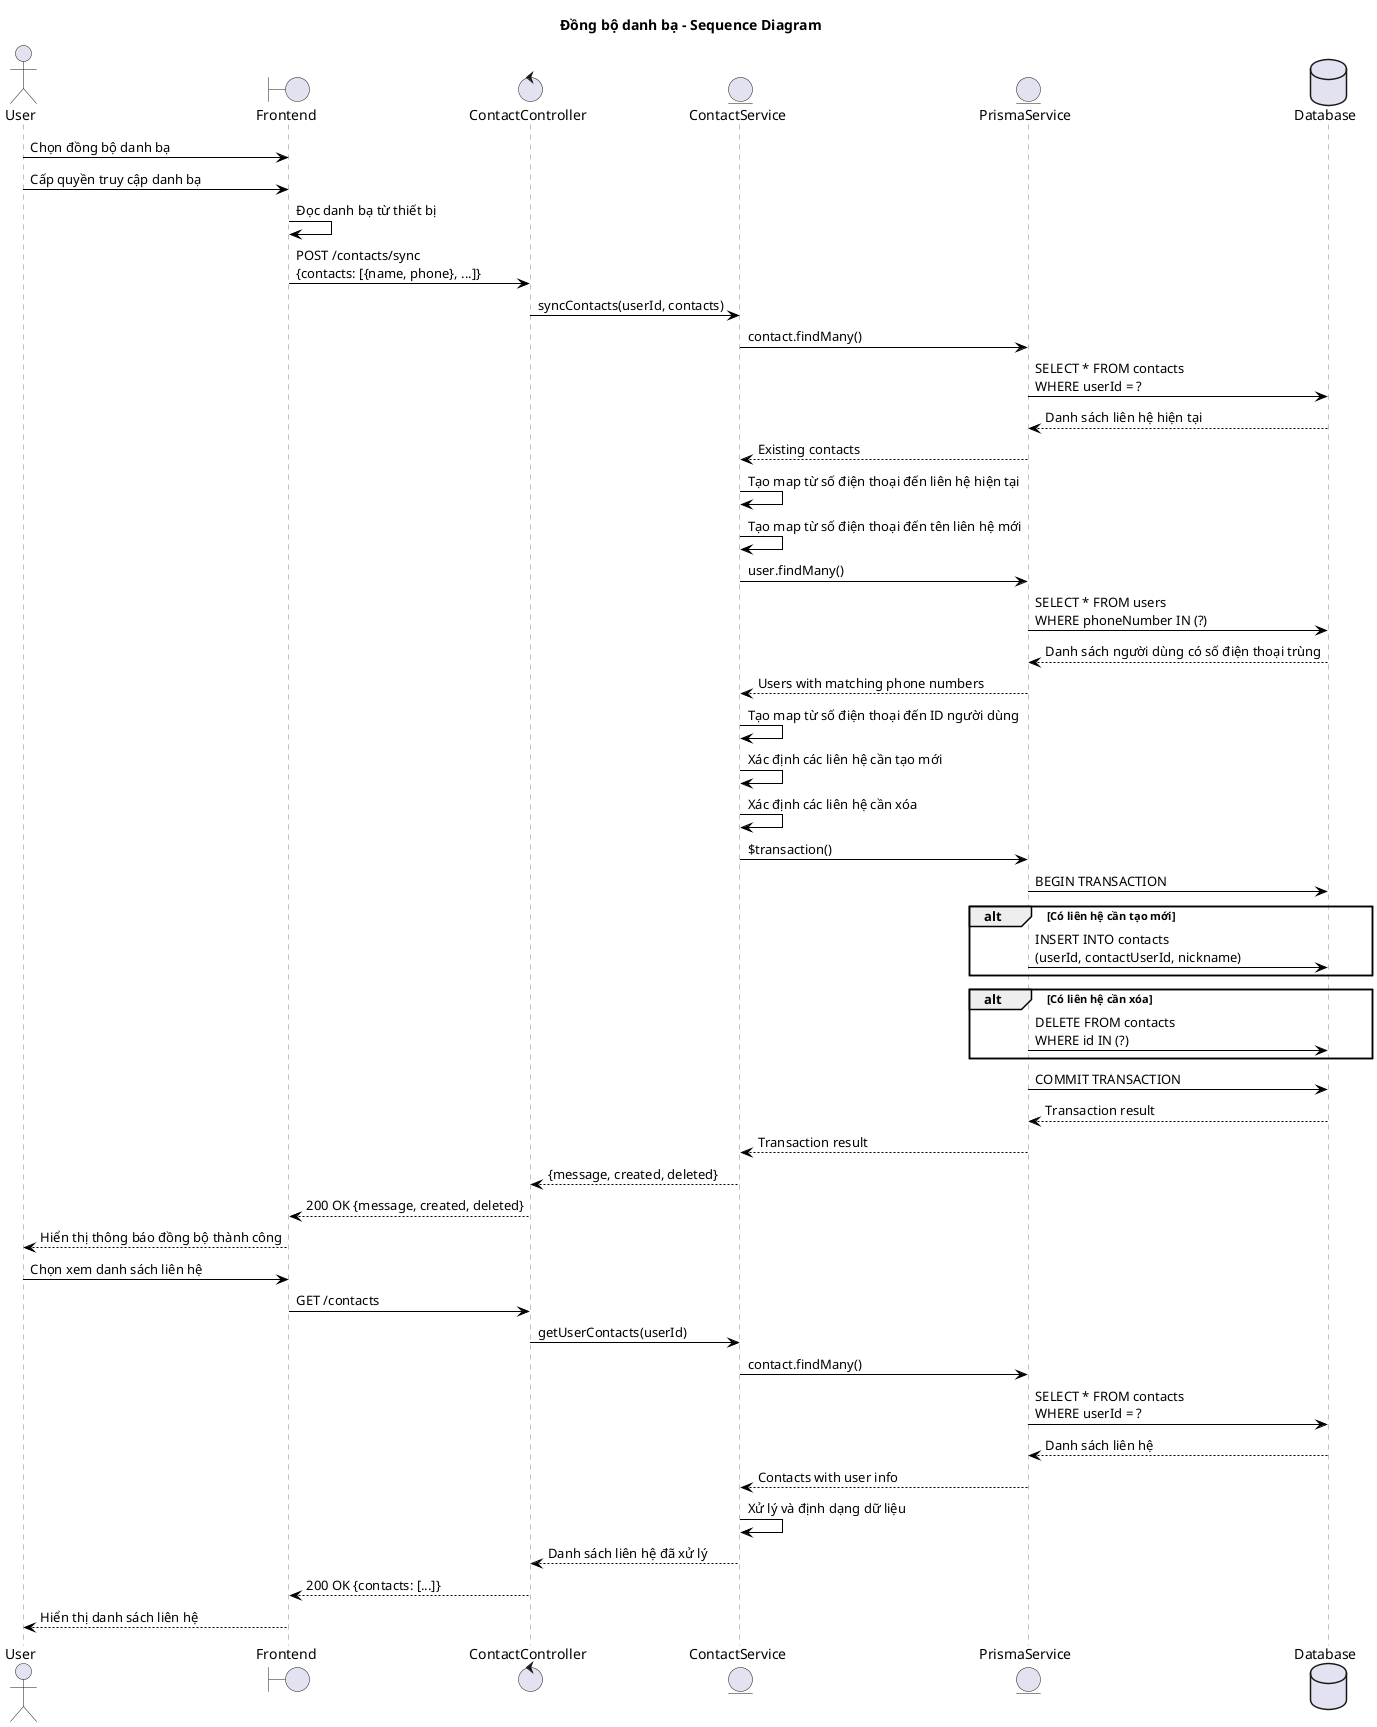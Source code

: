 @startuml Đồng bộ danh bạ - Sequence Diagram
title Đồng bộ danh bạ - Sequence Diagram

skinparam sequenceParticipant {
    BorderColor grey
    BackgroundColor white
    FontColor black
}

skinparam sequenceLifeLine {
    BorderColor grey
    BackgroundColor white
}

skinparam sequenceArrow {
    Color black
}

actor User
boundary "Frontend" as Frontend
control "ContactController" as Controller
entity "ContactService" as Service
entity "PrismaService" as Prisma
database "Database" as DB

User -> Frontend: Chọn đồng bộ danh bạ
User -> Frontend: Cấp quyền truy cập danh bạ
Frontend -> Frontend: Đọc danh bạ từ thiết bị
Frontend -> Controller: POST /contacts/sync\n{contacts: [{name, phone}, ...]}

Controller -> Service: syncContacts(userId, contacts)

Service -> Prisma: contact.findMany()
Prisma -> DB: SELECT * FROM contacts\nWHERE userId = ?
DB --> Prisma: Danh sách liên hệ hiện tại
Prisma --> Service: Existing contacts

Service -> Service: Tạo map từ số điện thoại đến liên hệ hiện tại
Service -> Service: Tạo map từ số điện thoại đến tên liên hệ mới

Service -> Prisma: user.findMany()
Prisma -> DB: SELECT * FROM users\nWHERE phoneNumber IN (?)
DB --> Prisma: Danh sách người dùng có số điện thoại trùng
Prisma --> Service: Users with matching phone numbers

Service -> Service: Tạo map từ số điện thoại đến ID người dùng
Service -> Service: Xác định các liên hệ cần tạo mới
Service -> Service: Xác định các liên hệ cần xóa

Service -> Prisma: $transaction()
Prisma -> DB: BEGIN TRANSACTION
alt Có liên hệ cần tạo mới
    Prisma -> DB: INSERT INTO contacts\n(userId, contactUserId, nickname)
end
alt Có liên hệ cần xóa
    Prisma -> DB: DELETE FROM contacts\nWHERE id IN (?)
end
Prisma -> DB: COMMIT TRANSACTION
DB --> Prisma: Transaction result
Prisma --> Service: Transaction result

Service --> Controller: {message, created, deleted}
Controller --> Frontend: 200 OK {message, created, deleted}
Frontend --> User: Hiển thị thông báo đồng bộ thành công

User -> Frontend: Chọn xem danh sách liên hệ
Frontend -> Controller: GET /contacts
Controller -> Service: getUserContacts(userId)

Service -> Prisma: contact.findMany()
Prisma -> DB: SELECT * FROM contacts\nWHERE userId = ?
DB --> Prisma: Danh sách liên hệ
Prisma --> Service: Contacts with user info

Service -> Service: Xử lý và định dạng dữ liệu
Service --> Controller: Danh sách liên hệ đã xử lý
Controller --> Frontend: 200 OK {contacts: [...]}
Frontend --> User: Hiển thị danh sách liên hệ

@enduml
